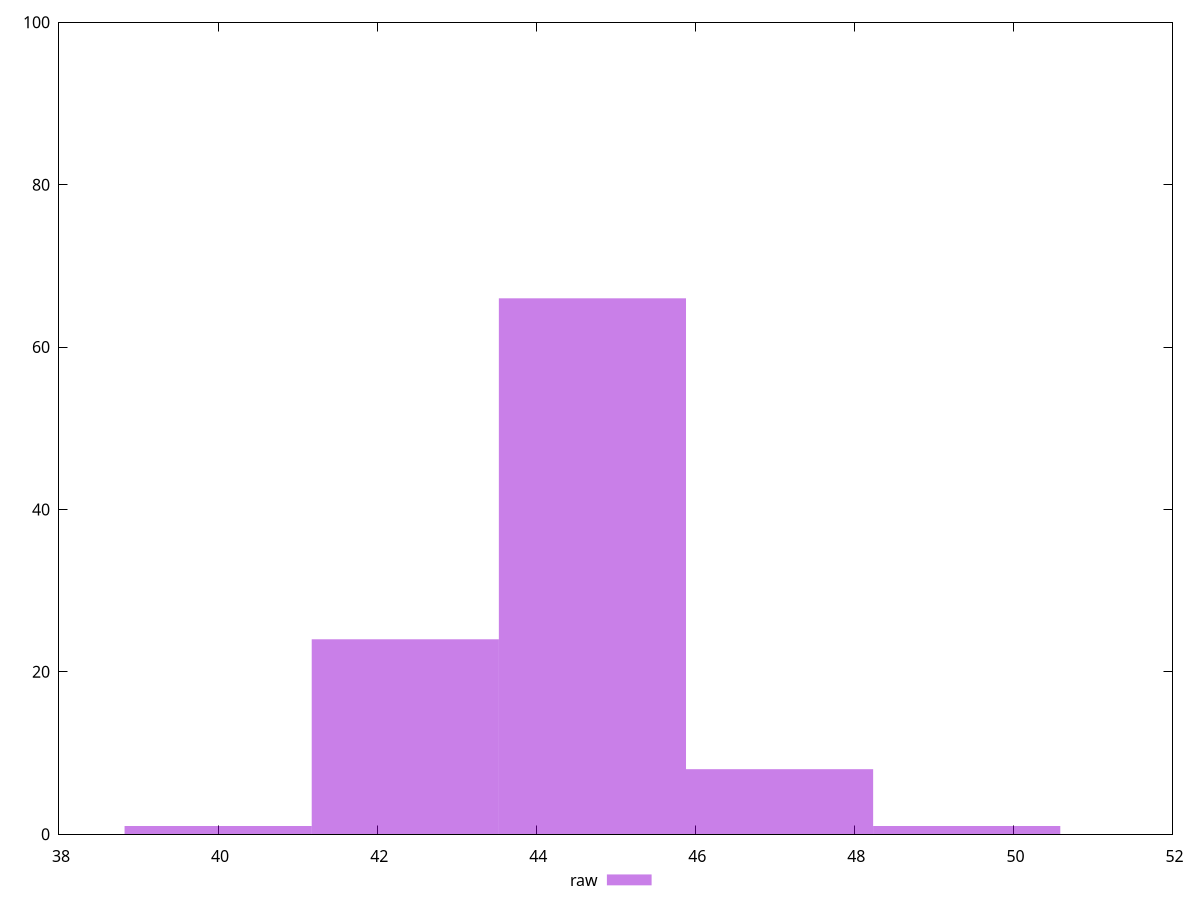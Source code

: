 reset
set terminal svg size 640, 490 enhanced background rgb 'white'
set output "reprap/bootup-time/samples/pages+cached+noexternal+noimg/raw/histogram.svg"

$raw <<EOF
44.7067859981361 66
42.353797261392096 24
47.05977473488011 8
40.000808524648086 1
49.41276347162411 1
EOF

set key outside below
set boxwidth 2.352988736744005
set yrange [0:100]
set style fill transparent solid 0.5 noborder

plot \
  $raw title "raw" with boxes, \


reset